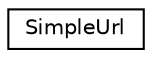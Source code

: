digraph "Graphical Class Hierarchy"
{
  edge [fontname="Helvetica",fontsize="10",labelfontname="Helvetica",labelfontsize="10"];
  node [fontname="Helvetica",fontsize="10",shape=record];
  rankdir="LR";
  Node1 [label="SimpleUrl",height=0.2,width=0.4,color="black", fillcolor="white", style="filled",URL="$class_simple_url.html"];
}
